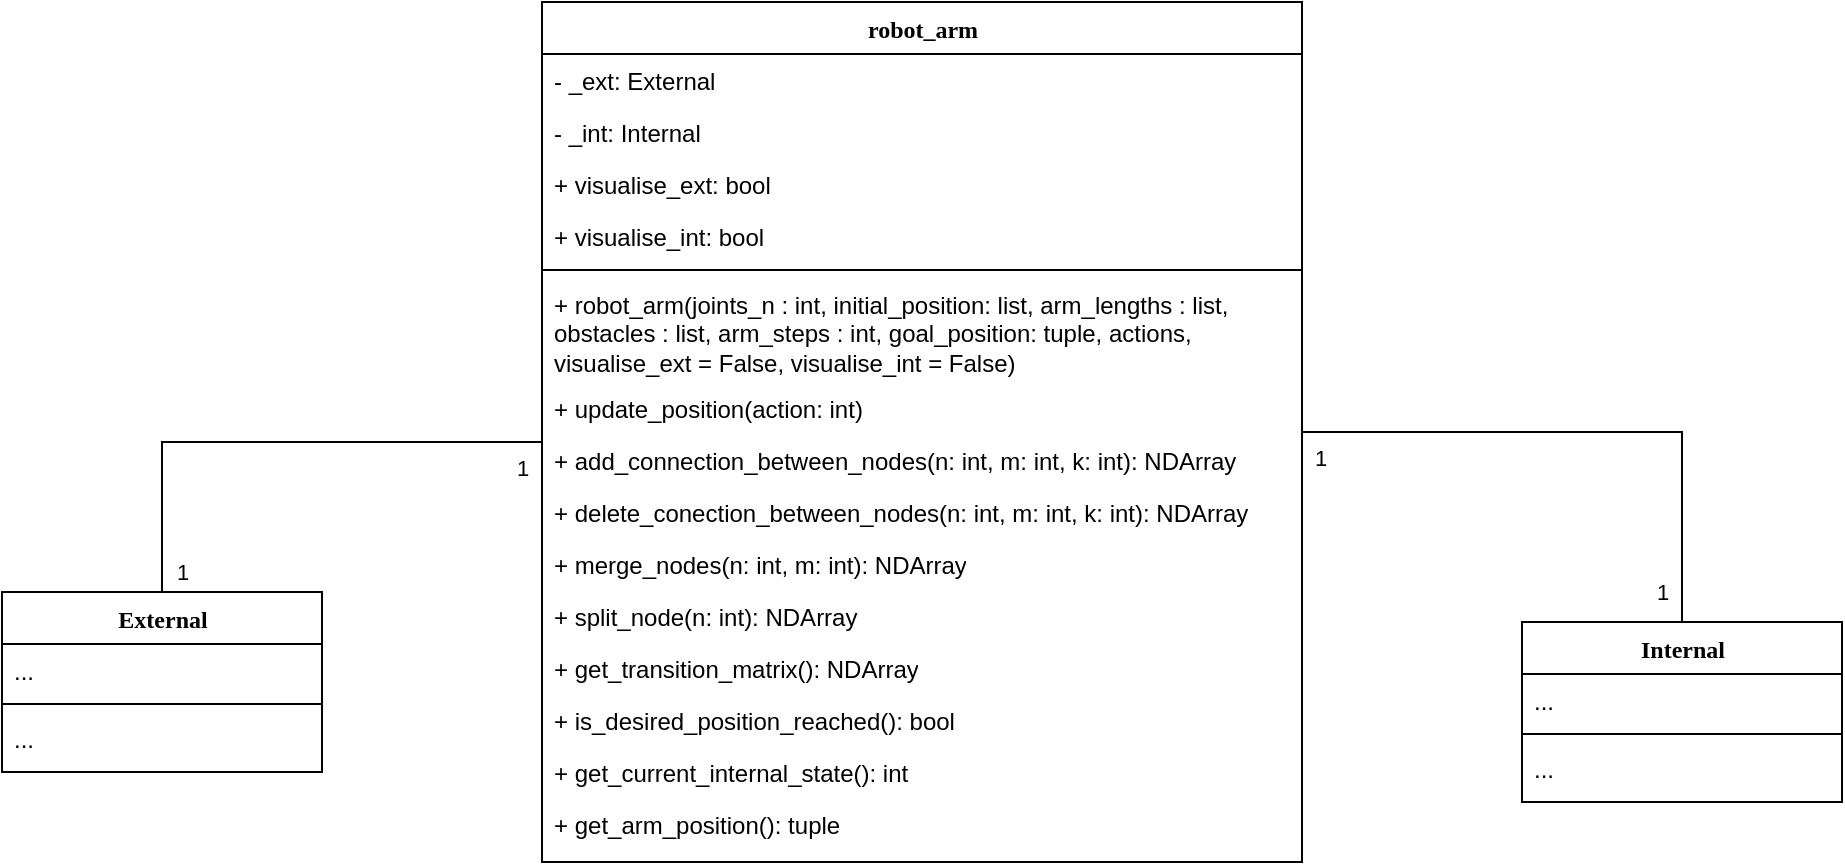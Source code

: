 <mxfile version="20.6.2" type="device"><diagram name="Page-1" id="9f46799a-70d6-7492-0946-bef42562c5a5"><mxGraphModel dx="2285" dy="588" grid="1" gridSize="10" guides="1" tooltips="1" connect="1" arrows="1" fold="1" page="1" pageScale="1" pageWidth="1100" pageHeight="850" background="none" math="0" shadow="0"><root><mxCell id="0"/><mxCell id="1" parent="0"/><mxCell id="78961159f06e98e8-17" value="robot_arm" style="swimlane;html=1;fontStyle=1;align=center;verticalAlign=top;childLayout=stackLayout;horizontal=1;startSize=26;horizontalStack=0;resizeParent=1;resizeLast=0;collapsible=1;marginBottom=0;swimlaneFillColor=#ffffff;rounded=0;shadow=0;comic=0;labelBackgroundColor=none;strokeWidth=1;fillColor=none;fontFamily=Verdana;fontSize=12" parent="1" vertex="1"><mxGeometry x="50" y="40" width="380" height="430" as="geometry"/></mxCell><mxCell id="78961159f06e98e8-21" value="- _ext: External" style="text;html=1;strokeColor=none;fillColor=none;align=left;verticalAlign=top;spacingLeft=4;spacingRight=4;whiteSpace=wrap;overflow=hidden;rotatable=0;points=[[0,0.5],[1,0.5]];portConstraint=eastwest;" parent="78961159f06e98e8-17" vertex="1"><mxGeometry y="26" width="380" height="26" as="geometry"/></mxCell><mxCell id="H9O-b5JL3nQWhgFs0IOY-35" value="- _int: Internal" style="text;html=1;strokeColor=none;fillColor=none;align=left;verticalAlign=top;spacingLeft=4;spacingRight=4;whiteSpace=wrap;overflow=hidden;rotatable=0;points=[[0,0.5],[1,0.5]];portConstraint=eastwest;" vertex="1" parent="78961159f06e98e8-17"><mxGeometry y="52" width="380" height="26" as="geometry"/></mxCell><mxCell id="H9O-b5JL3nQWhgFs0IOY-36" value="+ visualise_ext: bool" style="text;html=1;strokeColor=none;fillColor=none;align=left;verticalAlign=top;spacingLeft=4;spacingRight=4;whiteSpace=wrap;overflow=hidden;rotatable=0;points=[[0,0.5],[1,0.5]];portConstraint=eastwest;" vertex="1" parent="78961159f06e98e8-17"><mxGeometry y="78" width="380" height="26" as="geometry"/></mxCell><mxCell id="H9O-b5JL3nQWhgFs0IOY-37" value="+ visualise_int: bool" style="text;html=1;strokeColor=none;fillColor=none;align=left;verticalAlign=top;spacingLeft=4;spacingRight=4;whiteSpace=wrap;overflow=hidden;rotatable=0;points=[[0,0.5],[1,0.5]];portConstraint=eastwest;" vertex="1" parent="78961159f06e98e8-17"><mxGeometry y="104" width="380" height="26" as="geometry"/></mxCell><mxCell id="78961159f06e98e8-19" value="" style="line;html=1;strokeWidth=1;fillColor=none;align=left;verticalAlign=middle;spacingTop=-1;spacingLeft=3;spacingRight=3;rotatable=0;labelPosition=right;points=[];portConstraint=eastwest;" parent="78961159f06e98e8-17" vertex="1"><mxGeometry y="130" width="380" height="8" as="geometry"/></mxCell><mxCell id="H9O-b5JL3nQWhgFs0IOY-38" value="+ robot_arm(joints_n : int, initial_position: list, arm_lengths : list, obstacles : list, arm_steps : int, goal_position: tuple, actions, visualise_ext = False, visualise_int = False)" style="text;html=1;strokeColor=none;fillColor=none;align=left;verticalAlign=top;spacingLeft=4;spacingRight=4;whiteSpace=wrap;overflow=hidden;rotatable=0;points=[[0,0.5],[1,0.5]];portConstraint=eastwest;" vertex="1" parent="78961159f06e98e8-17"><mxGeometry y="138" width="380" height="52" as="geometry"/></mxCell><mxCell id="78961159f06e98e8-20" value="+ update_position(action: int)" style="text;html=1;strokeColor=none;fillColor=none;align=left;verticalAlign=top;spacingLeft=4;spacingRight=4;whiteSpace=wrap;overflow=hidden;rotatable=0;points=[[0,0.5],[1,0.5]];portConstraint=eastwest;" parent="78961159f06e98e8-17" vertex="1"><mxGeometry y="190" width="380" height="26" as="geometry"/></mxCell><mxCell id="H9O-b5JL3nQWhgFs0IOY-31" value="+ add_connection_between_nodes(n: int, m: int, k: int): NDArray" style="text;html=1;strokeColor=none;fillColor=none;align=left;verticalAlign=top;spacingLeft=4;spacingRight=4;whiteSpace=wrap;overflow=hidden;rotatable=0;points=[[0,0.5],[1,0.5]];portConstraint=eastwest;" vertex="1" parent="78961159f06e98e8-17"><mxGeometry y="216" width="380" height="26" as="geometry"/></mxCell><mxCell id="H9O-b5JL3nQWhgFs0IOY-32" value="+ delete_conection_between_nodes(n: int, m: int, k: int): NDArray" style="text;html=1;strokeColor=none;fillColor=none;align=left;verticalAlign=top;spacingLeft=4;spacingRight=4;whiteSpace=wrap;overflow=hidden;rotatable=0;points=[[0,0.5],[1,0.5]];portConstraint=eastwest;" vertex="1" parent="78961159f06e98e8-17"><mxGeometry y="242" width="380" height="26" as="geometry"/></mxCell><mxCell id="H9O-b5JL3nQWhgFs0IOY-34" value="+ merge_nodes(n: int, m: int): NDArray" style="text;html=1;strokeColor=none;fillColor=none;align=left;verticalAlign=top;spacingLeft=4;spacingRight=4;whiteSpace=wrap;overflow=hidden;rotatable=0;points=[[0,0.5],[1,0.5]];portConstraint=eastwest;" vertex="1" parent="78961159f06e98e8-17"><mxGeometry y="268" width="380" height="26" as="geometry"/></mxCell><mxCell id="H9O-b5JL3nQWhgFs0IOY-30" value="+ split_node(n: int): NDArray" style="text;html=1;strokeColor=none;fillColor=none;align=left;verticalAlign=top;spacingLeft=4;spacingRight=4;whiteSpace=wrap;overflow=hidden;rotatable=0;points=[[0,0.5],[1,0.5]];portConstraint=eastwest;" vertex="1" parent="78961159f06e98e8-17"><mxGeometry y="294" width="380" height="26" as="geometry"/></mxCell><mxCell id="H9O-b5JL3nQWhgFs0IOY-29" value="+ get_transition_matrix(): NDArray" style="text;html=1;strokeColor=none;fillColor=none;align=left;verticalAlign=top;spacingLeft=4;spacingRight=4;whiteSpace=wrap;overflow=hidden;rotatable=0;points=[[0,0.5],[1,0.5]];portConstraint=eastwest;" vertex="1" parent="78961159f06e98e8-17"><mxGeometry y="320" width="380" height="26" as="geometry"/></mxCell><mxCell id="H9O-b5JL3nQWhgFs0IOY-27" value="+ is_desired_position_reached(): bool" style="text;html=1;strokeColor=none;fillColor=none;align=left;verticalAlign=top;spacingLeft=4;spacingRight=4;whiteSpace=wrap;overflow=hidden;rotatable=0;points=[[0,0.5],[1,0.5]];portConstraint=eastwest;" vertex="1" parent="78961159f06e98e8-17"><mxGeometry y="346" width="380" height="26" as="geometry"/></mxCell><mxCell id="H9O-b5JL3nQWhgFs0IOY-28" value="+ get_current_internal_state(): int" style="text;html=1;strokeColor=none;fillColor=none;align=left;verticalAlign=top;spacingLeft=4;spacingRight=4;whiteSpace=wrap;overflow=hidden;rotatable=0;points=[[0,0.5],[1,0.5]];portConstraint=eastwest;" vertex="1" parent="78961159f06e98e8-17"><mxGeometry y="372" width="380" height="26" as="geometry"/></mxCell><mxCell id="78961159f06e98e8-27" value="+ get_arm_position(): tuple" style="text;html=1;strokeColor=none;fillColor=none;align=left;verticalAlign=top;spacingLeft=4;spacingRight=4;whiteSpace=wrap;overflow=hidden;rotatable=0;points=[[0,0.5],[1,0.5]];portConstraint=eastwest;" parent="78961159f06e98e8-17" vertex="1"><mxGeometry y="398" width="380" height="26" as="geometry"/></mxCell><mxCell id="H9O-b5JL3nQWhgFs0IOY-1" value="Internal" style="swimlane;html=1;fontStyle=1;align=center;verticalAlign=top;childLayout=stackLayout;horizontal=1;startSize=26;horizontalStack=0;resizeParent=1;resizeLast=0;collapsible=1;marginBottom=0;swimlaneFillColor=#ffffff;rounded=0;shadow=0;comic=0;labelBackgroundColor=none;strokeWidth=1;fillColor=none;fontFamily=Verdana;fontSize=12" vertex="1" parent="1"><mxGeometry x="540" y="350" width="160" height="90" as="geometry"/></mxCell><mxCell id="H9O-b5JL3nQWhgFs0IOY-2" value="..." style="text;html=1;strokeColor=none;fillColor=none;align=left;verticalAlign=top;spacingLeft=4;spacingRight=4;whiteSpace=wrap;overflow=hidden;rotatable=0;points=[[0,0.5],[1,0.5]];portConstraint=eastwest;" vertex="1" parent="H9O-b5JL3nQWhgFs0IOY-1"><mxGeometry y="26" width="160" height="26" as="geometry"/></mxCell><mxCell id="H9O-b5JL3nQWhgFs0IOY-7" value="" style="line;html=1;strokeWidth=1;fillColor=none;align=left;verticalAlign=middle;spacingTop=-1;spacingLeft=3;spacingRight=3;rotatable=0;labelPosition=right;points=[];portConstraint=eastwest;" vertex="1" parent="H9O-b5JL3nQWhgFs0IOY-1"><mxGeometry y="52" width="160" height="8" as="geometry"/></mxCell><mxCell id="H9O-b5JL3nQWhgFs0IOY-8" value="..." style="text;html=1;strokeColor=none;fillColor=none;align=left;verticalAlign=top;spacingLeft=4;spacingRight=4;whiteSpace=wrap;overflow=hidden;rotatable=0;points=[[0,0.5],[1,0.5]];portConstraint=eastwest;" vertex="1" parent="H9O-b5JL3nQWhgFs0IOY-1"><mxGeometry y="60" width="160" height="26" as="geometry"/></mxCell><mxCell id="H9O-b5JL3nQWhgFs0IOY-10" value="External" style="swimlane;html=1;fontStyle=1;align=center;verticalAlign=top;childLayout=stackLayout;horizontal=1;startSize=26;horizontalStack=0;resizeParent=1;resizeLast=0;collapsible=1;marginBottom=0;swimlaneFillColor=#ffffff;rounded=0;shadow=0;comic=0;labelBackgroundColor=none;strokeWidth=1;fillColor=none;fontFamily=Verdana;fontSize=12" vertex="1" parent="1"><mxGeometry x="-220" y="335" width="160" height="90" as="geometry"/></mxCell><mxCell id="H9O-b5JL3nQWhgFs0IOY-15" value="..." style="text;html=1;strokeColor=none;fillColor=none;align=left;verticalAlign=top;spacingLeft=4;spacingRight=4;whiteSpace=wrap;overflow=hidden;rotatable=0;points=[[0,0.5],[1,0.5]];portConstraint=eastwest;" vertex="1" parent="H9O-b5JL3nQWhgFs0IOY-10"><mxGeometry y="26" width="160" height="26" as="geometry"/></mxCell><mxCell id="H9O-b5JL3nQWhgFs0IOY-16" value="" style="line;html=1;strokeWidth=1;fillColor=none;align=left;verticalAlign=middle;spacingTop=-1;spacingLeft=3;spacingRight=3;rotatable=0;labelPosition=right;points=[];portConstraint=eastwest;" vertex="1" parent="H9O-b5JL3nQWhgFs0IOY-10"><mxGeometry y="52" width="160" height="8" as="geometry"/></mxCell><mxCell id="H9O-b5JL3nQWhgFs0IOY-17" value="..." style="text;html=1;strokeColor=none;fillColor=none;align=left;verticalAlign=top;spacingLeft=4;spacingRight=4;whiteSpace=wrap;overflow=hidden;rotatable=0;points=[[0,0.5],[1,0.5]];portConstraint=eastwest;" vertex="1" parent="H9O-b5JL3nQWhgFs0IOY-10"><mxGeometry y="60" width="160" height="26" as="geometry"/></mxCell><mxCell id="H9O-b5JL3nQWhgFs0IOY-19" style="edgeStyle=orthogonalEdgeStyle;rounded=0;orthogonalLoop=1;jettySize=auto;html=1;entryX=0.5;entryY=0;entryDx=0;entryDy=0;endArrow=none;endFill=0;exitX=0;exitY=0.5;exitDx=0;exitDy=0;" edge="1" parent="1" source="78961159f06e98e8-17" target="H9O-b5JL3nQWhgFs0IOY-10"><mxGeometry relative="1" as="geometry"><mxPoint x="40" y="220" as="sourcePoint"/><Array as="points"><mxPoint x="50" y="260"/><mxPoint x="-140" y="260"/></Array></mxGeometry></mxCell><mxCell id="H9O-b5JL3nQWhgFs0IOY-21" value="1" style="edgeLabel;html=1;align=center;verticalAlign=middle;resizable=0;points=[];" vertex="1" connectable="0" parent="H9O-b5JL3nQWhgFs0IOY-19"><mxGeometry x="0.77" y="1" relative="1" as="geometry"><mxPoint x="9" y="21" as="offset"/></mxGeometry></mxCell><mxCell id="H9O-b5JL3nQWhgFs0IOY-22" value="1" style="edgeLabel;html=1;align=center;verticalAlign=middle;resizable=0;points=[];" vertex="1" connectable="0" parent="H9O-b5JL3nQWhgFs0IOY-19"><mxGeometry x="-0.884" relative="1" as="geometry"><mxPoint y="13" as="offset"/></mxGeometry></mxCell><mxCell id="H9O-b5JL3nQWhgFs0IOY-20" style="edgeStyle=orthogonalEdgeStyle;rounded=0;orthogonalLoop=1;jettySize=auto;html=1;entryX=0.5;entryY=0;entryDx=0;entryDy=0;endArrow=none;endFill=0;exitX=1;exitY=0.5;exitDx=0;exitDy=0;" edge="1" parent="1" source="78961159f06e98e8-17" target="H9O-b5JL3nQWhgFs0IOY-1"><mxGeometry relative="1" as="geometry"><mxPoint x="340" y="207" as="sourcePoint"/></mxGeometry></mxCell><mxCell id="H9O-b5JL3nQWhgFs0IOY-23" value="1" style="edgeLabel;html=1;align=center;verticalAlign=middle;resizable=0;points=[];" vertex="1" connectable="0" parent="H9O-b5JL3nQWhgFs0IOY-20"><mxGeometry x="-0.888" relative="1" as="geometry"><mxPoint x="-7" y="13" as="offset"/></mxGeometry></mxCell><mxCell id="H9O-b5JL3nQWhgFs0IOY-25" value="1" style="edgeLabel;html=1;align=center;verticalAlign=middle;resizable=0;points=[];" vertex="1" connectable="0" parent="H9O-b5JL3nQWhgFs0IOY-20"><mxGeometry x="0.89" relative="1" as="geometry"><mxPoint x="-10" as="offset"/></mxGeometry></mxCell></root></mxGraphModel></diagram></mxfile>